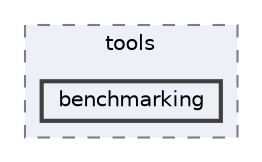 digraph "Arduino/GetStartedWithMachineLearningOnArduino/tflite-micro-main/tensorflow/lite/micro/tools/benchmarking"
{
 // LATEX_PDF_SIZE
  bgcolor="transparent";
  edge [fontname=Helvetica,fontsize=10,labelfontname=Helvetica,labelfontsize=10];
  node [fontname=Helvetica,fontsize=10,shape=box,height=0.2,width=0.4];
  compound=true
  subgraph clusterdir_642fced2ce681d4e8cf5c7657687c230 {
    graph [ bgcolor="#edf0f7", pencolor="grey50", label="tools", fontname=Helvetica,fontsize=10 style="filled,dashed", URL="dir_642fced2ce681d4e8cf5c7657687c230.html",tooltip=""]
  dir_f330e25fcd341f22f28eea1337dce0e5 [label="benchmarking", fillcolor="#edf0f7", color="grey25", style="filled,bold", URL="dir_f330e25fcd341f22f28eea1337dce0e5.html",tooltip=""];
  }
}
